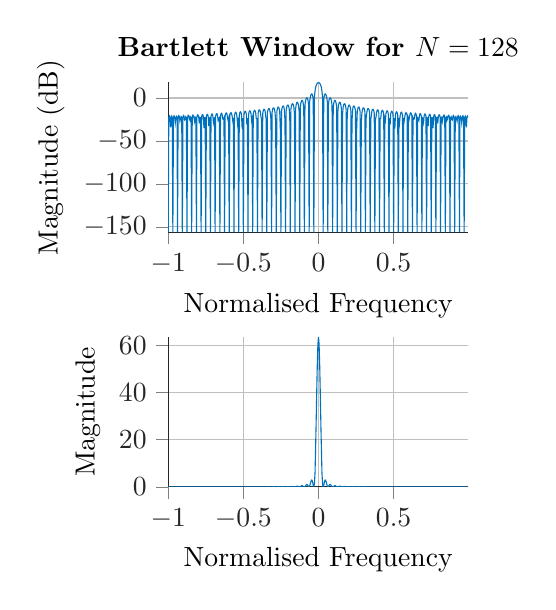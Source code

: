 % This file was created by matlab2tikz v0.4.7 (commit de21168db67fef7dc08f495c8f484b09a07aa02e) running on MATLAB 8.4.
% Copyright (c) 2008--2014, Nico Schlömer <nico.schloemer@gmail.com>
% All rights reserved.
% Minimal pgfplots version: 1.3
% 
% The latest updates can be retrieved from
%   http://www.mathworks.com/matlabcentral/fileexchange/22022-matlab2tikz
% where you can also make suggestions and rate matlab2tikz.
% 
%
% defining custom colors
\definecolor{mycolor1}{rgb}{0.0,0.447,0.741}%
%
\begin{tikzpicture}

\begin{axis}[%
width=1.5in,
height=0.75in,
scale only axis,
every outer x axis line/.append style={white!15!black},
every x tick label/.append style={font=\color{white!15!black}},
xmin=-1,
xmax=0.996,
xlabel={Normalised Frequency},
xmajorgrids,
every outer y axis line/.append style={white!15!black},
every y tick label/.append style={font=\color{white!15!black}},
tick align = outside,
ymin=-156.536,
ymax=18.027,
ylabel={Magnitude (dB)},
ymajorgrids,
name=plot1,
title style={font=\bfseries},
title={Bartlett Window for $N=128$},
axis x line*=bottom,
axis y line*=left
]
\addplot [color=mycolor1,solid,forget plot]
  table[row sep=crcr]{-1	-156.536\\
-0.996	-22.532\\
-0.992	-20.985\\
-0.988	-22.354\\
-0.984	-34.126\\
-0.98	-22.875\\
-0.977	-21.198\\
-0.973	-22.617\\
-0.969	-156.536\\
-0.965	-22.438\\
-0.961	-20.771\\
-0.957	-21.877\\
-0.953	-29.337\\
-0.949	-23.461\\
-0.945	-21.413\\
-0.941	-22.694\\
-0.938	-156.536\\
-0.934	-22.335\\
-0.93	-20.555\\
-0.926	-21.432\\
-0.922	-27.084\\
-0.918	-24.136\\
-0.914	-21.632\\
-0.91	-22.763\\
-0.906	-156.536\\
-0.902	-22.222\\
-0.898	-20.335\\
-0.895	-21.011\\
-0.891	-25.57\\
-0.887	-24.947\\
-0.883	-21.859\\
-0.879	-22.825\\
-0.875	-156.536\\
-0.871	-22.099\\
-0.867	-20.109\\
-0.863	-20.605\\
-0.859	-24.408\\
-0.855	-25.973\\
-0.852	-22.096\\
-0.848	-22.88\\
-0.844	-156.536\\
-0.84	-21.965\\
-0.836	-19.876\\
-0.832	-20.21\\
-0.828	-23.447\\
-0.824	-27.38\\
-0.82	-22.35\\
-0.816	-22.929\\
-0.812	-156.536\\
-0.809	-21.819\\
-0.805	-19.635\\
-0.801	-19.82\\
-0.797	-22.613\\
-0.793	-29.615\\
-0.789	-22.626\\
-0.785	-22.973\\
-0.781	-156.536\\
-0.777	-21.661\\
-0.773	-19.384\\
-0.77	-19.432\\
-0.766	-21.864\\
-0.762	-35.099\\
-0.758	-22.934\\
-0.754	-23.012\\
-0.75	-156.536\\
-0.746	-21.489\\
-0.742	-19.122\\
-0.738	-19.043\\
-0.734	-21.172\\
-0.73	-32.701\\
-0.727	-23.285\\
-0.723	-23.048\\
-0.719	-156.536\\
-0.715	-21.304\\
-0.711	-18.848\\
-0.707	-18.648\\
-0.703	-20.519\\
-0.699	-28.35\\
-0.695	-23.697\\
-0.691	-23.08\\
-0.688	-156.536\\
-0.684	-21.103\\
-0.68	-18.559\\
-0.676	-18.247\\
-0.672	-19.891\\
-0.668	-26.043\\
-0.664	-24.2\\
-0.66	-23.112\\
-0.656	-156.536\\
-0.652	-20.885\\
-0.648	-18.254\\
-0.645	-17.834\\
-0.641	-19.28\\
-0.637	-24.393\\
-0.633	-24.838\\
-0.629	-23.145\\
-0.625	-156.536\\
-0.621	-20.65\\
-0.617	-17.932\\
-0.613	-17.409\\
-0.609	-18.676\\
-0.605	-23.061\\
-0.602	-25.697\\
-0.598	-23.181\\
-0.594	-156.536\\
-0.59	-20.395\\
-0.586	-17.589\\
-0.582	-16.967\\
-0.578	-18.072\\
-0.574	-21.908\\
-0.57	-26.96\\
-0.566	-23.223\\
-0.562	-156.536\\
-0.559	-20.118\\
-0.555	-17.224\\
-0.551	-16.505\\
-0.547	-17.462\\
-0.543	-20.865\\
-0.539	-29.148\\
-0.535	-23.277\\
-0.531	-156.536\\
-0.527	-19.818\\
-0.523	-16.834\\
-0.52	-16.021\\
-0.516	-16.84\\
-0.512	-19.888\\
-0.508	-35.739\\
-0.504	-23.35\\
-0.5	-156.536\\
-0.496	-19.49\\
-0.492	-16.415\\
-0.488	-15.51\\
-0.484	-16.2\\
-0.48	-18.95\\
-0.477	-30.531\\
-0.473	-23.451\\
-0.469	-156.536\\
-0.465	-19.133\\
-0.461	-15.964\\
-0.457	-14.967\\
-0.453	-15.536\\
-0.449	-18.029\\
-0.445	-26.374\\
-0.441	-23.596\\
-0.438	-156.536\\
-0.434	-18.741\\
-0.43	-15.475\\
-0.426	-14.388\\
-0.422	-14.841\\
-0.418	-17.109\\
-0.414	-23.886\\
-0.41	-23.811\\
-0.406	-156.536\\
-0.402	-18.31\\
-0.398	-14.943\\
-0.395	-13.765\\
-0.391	-14.108\\
-0.387	-16.176\\
-0.383	-21.96\\
-0.379	-24.139\\
-0.375	-156.536\\
-0.371	-17.833\\
-0.367	-14.361\\
-0.363	-13.091\\
-0.359	-13.327\\
-0.355	-15.214\\
-0.352	-20.292\\
-0.348	-24.667\\
-0.344	-156.536\\
-0.34	-17.302\\
-0.336	-13.719\\
-0.332	-12.356\\
-0.328	-12.487\\
-0.324	-14.208\\
-0.32	-18.749\\
-0.316	-25.591\\
-0.312	-156.536\\
-0.309	-16.707\\
-0.305	-13.006\\
-0.301	-11.547\\
-0.297	-11.575\\
-0.293	-13.141\\
-0.289	-17.252\\
-0.285	-27.512\\
-0.281	-156.536\\
-0.277	-16.032\\
-0.273	-12.205\\
-0.27	-10.647\\
-0.266	-10.572\\
-0.262	-11.991\\
-0.258	-15.745\\
-0.254	-36.105\\
-0.25	-156.536\\
-0.246	-15.258\\
-0.242	-11.294\\
-0.238	-9.633\\
-0.234	-9.452\\
-0.23	-10.732\\
-0.227	-14.18\\
-0.223	-26.568\\
-0.219	-156.536\\
-0.215	-14.357\\
-0.211	-10.243\\
-0.207	-8.471\\
-0.203	-8.182\\
-0.199	-9.323\\
-0.195	-12.501\\
-0.191	-21.996\\
-0.188	-156.536\\
-0.184	-13.287\\
-0.18	-9.005\\
-0.176	-7.112\\
-0.172	-6.709\\
-0.168	-7.71\\
-0.164	-10.639\\
-0.16	-18.639\\
-0.156	-156.536\\
-0.152	-11.981\\
-0.148	-7.506\\
-0.145	-5.478\\
-0.141	-4.947\\
-0.137	-5.8\\
-0.133	-8.49\\
-0.129	-15.502\\
-0.125	-156.536\\
-0.121	-10.324\\
-0.117	-5.621\\
-0.113	-3.432\\
-0.109	-2.75\\
-0.105	-3.432\\
-0.102	-5.876\\
-0.098	-12.134\\
-0.094	-156.536\\
-0.09	-8.097\\
-0.086	-3.104\\
-0.082	-0.702\\
-0.078	0.183\\
-0.074	-0.274\\
-0.07	-2.42\\
-0.066	-8.011\\
-0.062	-156.536\\
-0.059	-4.783\\
-0.055	0.635\\
-0.051	3.385\\
-0.047	4.627\\
-0.043	4.572\\
-0.039	2.926\\
-0.035	-1.838\\
-0.031	-156.536\\
-0.027	1.397\\
-0.023	7.797\\
-0.02	11.602\\
-0.016	14.173\\
-0.012	15.951\\
-0.008	17.13\\
-0.004	17.807\\
0	18.027\\
0.004	17.807\\
0.008	17.13\\
0.012	15.951\\
0.016	14.173\\
0.02	11.602\\
0.023	7.797\\
0.027	1.397\\
0.031	-156.536\\
0.035	-1.838\\
0.039	2.926\\
0.043	4.572\\
0.047	4.627\\
0.051	3.385\\
0.055	0.635\\
0.059	-4.783\\
0.062	-156.536\\
0.066	-8.011\\
0.07	-2.42\\
0.074	-0.274\\
0.078	0.183\\
0.082	-0.702\\
0.086	-3.104\\
0.09	-8.097\\
0.094	-156.536\\
0.098	-12.134\\
0.102	-5.876\\
0.105	-3.432\\
0.109	-2.75\\
0.113	-3.432\\
0.117	-5.621\\
0.121	-10.324\\
0.125	-156.536\\
0.129	-15.502\\
0.133	-8.49\\
0.137	-5.8\\
0.141	-4.947\\
0.145	-5.478\\
0.148	-7.506\\
0.152	-11.981\\
0.156	-156.536\\
0.16	-18.639\\
0.164	-10.639\\
0.168	-7.71\\
0.172	-6.709\\
0.176	-7.112\\
0.18	-9.005\\
0.184	-13.287\\
0.188	-156.536\\
0.191	-21.996\\
0.195	-12.501\\
0.199	-9.323\\
0.203	-8.182\\
0.207	-8.471\\
0.211	-10.243\\
0.215	-14.357\\
0.219	-156.536\\
0.223	-26.568\\
0.227	-14.18\\
0.23	-10.732\\
0.234	-9.452\\
0.238	-9.633\\
0.242	-11.294\\
0.246	-15.258\\
0.25	-156.536\\
0.254	-36.105\\
0.258	-15.745\\
0.262	-11.991\\
0.266	-10.572\\
0.27	-10.647\\
0.273	-12.205\\
0.277	-16.032\\
0.281	-156.536\\
0.285	-27.512\\
0.289	-17.252\\
0.293	-13.141\\
0.297	-11.575\\
0.301	-11.547\\
0.305	-13.006\\
0.309	-16.707\\
0.312	-156.536\\
0.316	-25.591\\
0.32	-18.749\\
0.324	-14.208\\
0.328	-12.487\\
0.332	-12.356\\
0.336	-13.719\\
0.34	-17.302\\
0.344	-156.536\\
0.348	-24.667\\
0.352	-20.292\\
0.355	-15.214\\
0.359	-13.327\\
0.363	-13.091\\
0.367	-14.361\\
0.371	-17.833\\
0.375	-156.536\\
0.379	-24.139\\
0.383	-21.96\\
0.387	-16.176\\
0.391	-14.108\\
0.395	-13.765\\
0.398	-14.943\\
0.402	-18.31\\
0.406	-156.536\\
0.41	-23.811\\
0.414	-23.886\\
0.418	-17.109\\
0.422	-14.841\\
0.426	-14.388\\
0.43	-15.475\\
0.434	-18.741\\
0.438	-156.536\\
0.441	-23.596\\
0.445	-26.374\\
0.449	-18.029\\
0.453	-15.536\\
0.457	-14.967\\
0.461	-15.964\\
0.465	-19.133\\
0.469	-156.536\\
0.473	-23.451\\
0.477	-30.531\\
0.48	-18.95\\
0.484	-16.2\\
0.488	-15.51\\
0.492	-16.415\\
0.496	-19.49\\
0.5	-156.536\\
0.504	-23.35\\
0.508	-35.739\\
0.512	-19.888\\
0.516	-16.84\\
0.52	-16.021\\
0.523	-16.834\\
0.527	-19.818\\
0.531	-156.536\\
0.535	-23.277\\
0.539	-29.148\\
0.543	-20.865\\
0.547	-17.462\\
0.551	-16.505\\
0.555	-17.224\\
0.559	-20.118\\
0.562	-156.536\\
0.566	-23.223\\
0.57	-26.96\\
0.574	-21.908\\
0.578	-18.072\\
0.582	-16.967\\
0.586	-17.589\\
0.59	-20.395\\
0.594	-156.536\\
0.598	-23.181\\
0.602	-25.697\\
0.605	-23.061\\
0.609	-18.676\\
0.613	-17.409\\
0.617	-17.932\\
0.621	-20.65\\
0.625	-156.536\\
0.629	-23.145\\
0.633	-24.838\\
0.637	-24.393\\
0.641	-19.28\\
0.645	-17.834\\
0.648	-18.254\\
0.652	-20.885\\
0.656	-156.536\\
0.66	-23.112\\
0.664	-24.2\\
0.668	-26.043\\
0.672	-19.891\\
0.676	-18.247\\
0.68	-18.559\\
0.684	-21.103\\
0.688	-156.536\\
0.691	-23.08\\
0.695	-23.697\\
0.699	-28.35\\
0.703	-20.519\\
0.707	-18.648\\
0.711	-18.848\\
0.715	-21.304\\
0.719	-156.536\\
0.723	-23.048\\
0.727	-23.285\\
0.73	-32.701\\
0.734	-21.172\\
0.738	-19.043\\
0.742	-19.122\\
0.746	-21.489\\
0.75	-156.536\\
0.754	-23.012\\
0.758	-22.934\\
0.762	-35.099\\
0.766	-21.864\\
0.77	-19.432\\
0.773	-19.384\\
0.777	-21.661\\
0.781	-156.536\\
0.785	-22.973\\
0.789	-22.626\\
0.793	-29.615\\
0.797	-22.613\\
0.801	-19.82\\
0.805	-19.635\\
0.809	-21.819\\
0.812	-156.536\\
0.816	-22.929\\
0.82	-22.35\\
0.824	-27.38\\
0.828	-23.447\\
0.832	-20.21\\
0.836	-19.876\\
0.84	-21.965\\
0.844	-156.536\\
0.848	-22.88\\
0.852	-22.096\\
0.855	-25.973\\
0.859	-24.408\\
0.863	-20.605\\
0.867	-20.109\\
0.871	-22.099\\
0.875	-156.536\\
0.879	-22.825\\
0.883	-21.859\\
0.887	-24.947\\
0.891	-25.57\\
0.895	-21.011\\
0.898	-20.335\\
0.902	-22.222\\
0.906	-156.536\\
0.91	-22.763\\
0.914	-21.632\\
0.918	-24.136\\
0.922	-27.084\\
0.926	-21.432\\
0.93	-20.555\\
0.934	-22.335\\
0.938	-156.536\\
0.941	-22.694\\
0.945	-21.413\\
0.949	-23.461\\
0.953	-29.337\\
0.957	-21.877\\
0.961	-20.771\\
0.965	-22.438\\
0.969	-156.536\\
0.973	-22.617\\
0.977	-21.198\\
0.98	-22.875\\
0.984	-34.126\\
0.988	-22.354\\
0.992	-20.985\\
0.996	-22.532\\
};
\end{axis}

\begin{axis}[%
width=1.5in,
height=0.75in,
scale only axis,
every outer x axis line/.append style={white!15!black},
every x tick label/.append style={font=\color{white!15!black}},
xmin=-1,
xmax=0.996,
xlabel={Normalised Frequency},
xmajorgrids,
every outer y axis line/.append style={white!15!black},
every y tick label/.append style={font=\color{white!15!black}},
tick align = outside,
ymin=0,
ymax=63.496,
ylabel={Magnitude},
ymajorgrids,
at=(plot1.below south west),
anchor=above north west,
axis x line*=bottom,
axis y line*=left
]
\addplot [color=mycolor1,solid,forget plot]
  table[row sep=crcr]{-1	0\\
-0.996	0.006\\
-0.992	0.008\\
-0.988	0.006\\
-0.984	0.0\\
-0.98	0.005\\
-0.977	0.008\\
-0.973	0.005\\
-0.969	0\\
-0.965	0.006\\
-0.961	0.008\\
-0.957	0.006\\
-0.953	0.001\\
-0.949	0.005\\
-0.945	0.007\\
-0.941	0.005\\
-0.938	0\\
-0.934	0.006\\
-0.93	0.009\\
-0.926	0.007\\
-0.922	0.002\\
-0.918	0.004\\
-0.914	0.007\\
-0.91	0.005\\
-0.906	0\\
-0.902	0.006\\
-0.898	0.009\\
-0.895	0.008\\
-0.891	0.003\\
-0.887	0.003\\
-0.883	0.007\\
-0.879	0.005\\
-0.875	0\\
-0.871	0.006\\
-0.867	0.01\\
-0.863	0.009\\
-0.859	0.004\\
-0.855	0.003\\
-0.852	0.006\\
-0.848	0.005\\
-0.844	0\\
-0.84	0.006\\
-0.836	0.01\\
-0.832	0.01\\
-0.828	0.005\\
-0.824	0.002\\
-0.82	0.006\\
-0.816	0.005\\
-0.812	0\\
-0.809	0.007\\
-0.805	0.011\\
-0.801	0.01\\
-0.797	0.005\\
-0.793	0.001\\
-0.789	0.005\\
-0.785	0.005\\
-0.781	0\\
-0.777	0.007\\
-0.773	0.012\\
-0.77	0.011\\
-0.766	0.007\\
-0.762	0.0\\
-0.758	0.005\\
-0.754	0.005\\
-0.75	0\\
-0.746	0.007\\
-0.742	0.012\\
-0.738	0.012\\
-0.734	0.008\\
-0.73	0.001\\
-0.727	0.005\\
-0.723	0.005\\
-0.719	0\\
-0.715	0.007\\
-0.711	0.013\\
-0.707	0.014\\
-0.703	0.009\\
-0.699	0.001\\
-0.695	0.004\\
-0.691	0.005\\
-0.688	0\\
-0.684	0.008\\
-0.68	0.014\\
-0.676	0.015\\
-0.672	0.01\\
-0.668	0.002\\
-0.664	0.004\\
-0.66	0.005\\
-0.656	0\\
-0.652	0.008\\
-0.648	0.015\\
-0.645	0.016\\
-0.641	0.012\\
-0.637	0.004\\
-0.633	0.003\\
-0.629	0.005\\
-0.625	0\\
-0.621	0.009\\
-0.617	0.016\\
-0.613	0.018\\
-0.609	0.014\\
-0.605	0.005\\
-0.602	0.003\\
-0.598	0.005\\
-0.594	0\\
-0.59	0.009\\
-0.586	0.017\\
-0.582	0.02\\
-0.578	0.016\\
-0.574	0.006\\
-0.57	0.002\\
-0.566	0.005\\
-0.562	0\\
-0.559	0.01\\
-0.555	0.019\\
-0.551	0.022\\
-0.547	0.018\\
-0.543	0.008\\
-0.539	0.001\\
-0.535	0.005\\
-0.531	0\\
-0.527	0.01\\
-0.523	0.021\\
-0.52	0.025\\
-0.516	0.021\\
-0.512	0.01\\
-0.508	0.0\\
-0.504	0.005\\
-0.5	0\\
-0.496	0.011\\
-0.492	0.023\\
-0.488	0.028\\
-0.484	0.024\\
-0.48	0.013\\
-0.477	0.001\\
-0.473	0.005\\
-0.469	0\\
-0.465	0.012\\
-0.461	0.025\\
-0.457	0.032\\
-0.453	0.028\\
-0.449	0.016\\
-0.445	0.002\\
-0.441	0.004\\
-0.438	0\\
-0.434	0.013\\
-0.43	0.028\\
-0.426	0.036\\
-0.422	0.033\\
-0.418	0.019\\
-0.414	0.004\\
-0.41	0.004\\
-0.406	0\\
-0.402	0.015\\
-0.398	0.032\\
-0.395	0.042\\
-0.391	0.039\\
-0.387	0.024\\
-0.383	0.006\\
-0.379	0.004\\
-0.375	0\\
-0.371	0.016\\
-0.367	0.037\\
-0.363	0.049\\
-0.359	0.046\\
-0.355	0.03\\
-0.352	0.009\\
-0.348	0.003\\
-0.344	0\\
-0.34	0.019\\
-0.336	0.042\\
-0.332	0.058\\
-0.328	0.056\\
-0.324	0.038\\
-0.32	0.013\\
-0.316	0.003\\
-0.312	0\\
-0.309	0.021\\
-0.305	0.05\\
-0.301	0.07\\
-0.297	0.07\\
-0.293	0.049\\
-0.289	0.019\\
-0.285	0.002\\
-0.281	0\\
-0.277	0.025\\
-0.273	0.06\\
-0.27	0.086\\
-0.266	0.088\\
-0.262	0.063\\
-0.258	0.027\\
-0.254	0.0\\
-0.25	0\\
-0.246	0.03\\
-0.242	0.074\\
-0.238	0.109\\
-0.234	0.113\\
-0.23	0.084\\
-0.227	0.038\\
-0.223	0.002\\
-0.219	0\\
-0.215	0.037\\
-0.211	0.095\\
-0.207	0.142\\
-0.203	0.152\\
-0.199	0.117\\
-0.195	0.056\\
-0.191	0.006\\
-0.188	0\\
-0.184	0.047\\
-0.18	0.126\\
-0.176	0.194\\
-0.172	0.213\\
-0.168	0.169\\
-0.164	0.086\\
-0.16	0.014\\
-0.156	0\\
-0.152	0.063\\
-0.148	0.178\\
-0.145	0.283\\
-0.141	0.32\\
-0.137	0.263\\
-0.133	0.142\\
-0.129	0.028\\
-0.125	0\\
-0.121	0.093\\
-0.117	0.274\\
-0.113	0.454\\
-0.109	0.531\\
-0.105	0.454\\
-0.102	0.258\\
-0.098	0.061\\
-0.094	0\\
-0.09	0.155\\
-0.086	0.489\\
-0.082	0.851\\
-0.078	1.043\\
-0.074	0.939\\
-0.07	0.573\\
-0.066	0.158\\
-0.062	0\\
-0.059	0.332\\
-0.055	1.157\\
-0.051	2.18\\
-0.047	2.902\\
-0.043	2.866\\
-0.039	1.962\\
-0.035	0.655\\
-0.031	0\\
-0.027	1.379\\
-0.023	6.022\\
-0.02	14.46\\
-0.016	26.14\\
-0.012	39.365\\
-0.008	51.642\\
-0.004	60.348\\
0	63.496\\
0.004	60.348\\
0.008	51.642\\
0.012	39.365\\
0.016	26.14\\
0.02	14.46\\
0.023	6.022\\
0.027	1.379\\
0.031	0\\
0.035	0.655\\
0.039	1.962\\
0.043	2.866\\
0.047	2.902\\
0.051	2.18\\
0.055	1.157\\
0.059	0.332\\
0.062	0\\
0.066	0.158\\
0.07	0.573\\
0.074	0.939\\
0.078	1.043\\
0.082	0.851\\
0.086	0.489\\
0.09	0.155\\
0.094	0\\
0.098	0.061\\
0.102	0.258\\
0.105	0.454\\
0.109	0.531\\
0.113	0.454\\
0.117	0.274\\
0.121	0.093\\
0.125	0\\
0.129	0.028\\
0.133	0.142\\
0.137	0.263\\
0.141	0.32\\
0.145	0.283\\
0.148	0.178\\
0.152	0.063\\
0.156	0\\
0.16	0.014\\
0.164	0.086\\
0.168	0.169\\
0.172	0.213\\
0.176	0.194\\
0.18	0.126\\
0.184	0.047\\
0.188	0\\
0.191	0.006\\
0.195	0.056\\
0.199	0.117\\
0.203	0.152\\
0.207	0.142\\
0.211	0.095\\
0.215	0.037\\
0.219	0\\
0.223	0.002\\
0.227	0.038\\
0.23	0.084\\
0.234	0.113\\
0.238	0.109\\
0.242	0.074\\
0.246	0.03\\
0.25	0\\
0.254	0.0\\
0.258	0.027\\
0.262	0.063\\
0.266	0.088\\
0.27	0.086\\
0.273	0.06\\
0.277	0.025\\
0.281	0\\
0.285	0.002\\
0.289	0.019\\
0.293	0.049\\
0.297	0.07\\
0.301	0.07\\
0.305	0.05\\
0.309	0.021\\
0.312	0\\
0.316	0.003\\
0.32	0.013\\
0.324	0.038\\
0.328	0.056\\
0.332	0.058\\
0.336	0.042\\
0.34	0.019\\
0.344	0\\
0.348	0.003\\
0.352	0.009\\
0.355	0.03\\
0.359	0.046\\
0.363	0.049\\
0.367	0.037\\
0.371	0.016\\
0.375	0\\
0.379	0.004\\
0.383	0.006\\
0.387	0.024\\
0.391	0.039\\
0.395	0.042\\
0.398	0.032\\
0.402	0.015\\
0.406	0\\
0.41	0.004\\
0.414	0.004\\
0.418	0.019\\
0.422	0.033\\
0.426	0.036\\
0.43	0.028\\
0.434	0.013\\
0.438	0\\
0.441	0.004\\
0.445	0.002\\
0.449	0.016\\
0.453	0.028\\
0.457	0.032\\
0.461	0.025\\
0.465	0.012\\
0.469	0\\
0.473	0.005\\
0.477	0.001\\
0.48	0.013\\
0.484	0.024\\
0.488	0.028\\
0.492	0.023\\
0.496	0.011\\
0.5	0\\
0.504	0.005\\
0.508	0.0\\
0.512	0.01\\
0.516	0.021\\
0.52	0.025\\
0.523	0.021\\
0.527	0.01\\
0.531	0\\
0.535	0.005\\
0.539	0.001\\
0.543	0.008\\
0.547	0.018\\
0.551	0.022\\
0.555	0.019\\
0.559	0.01\\
0.562	0\\
0.566	0.005\\
0.57	0.002\\
0.574	0.006\\
0.578	0.016\\
0.582	0.02\\
0.586	0.017\\
0.59	0.009\\
0.594	0\\
0.598	0.005\\
0.602	0.003\\
0.605	0.005\\
0.609	0.014\\
0.613	0.018\\
0.617	0.016\\
0.621	0.009\\
0.625	0\\
0.629	0.005\\
0.633	0.003\\
0.637	0.004\\
0.641	0.012\\
0.645	0.016\\
0.648	0.015\\
0.652	0.008\\
0.656	0\\
0.66	0.005\\
0.664	0.004\\
0.668	0.002\\
0.672	0.01\\
0.676	0.015\\
0.68	0.014\\
0.684	0.008\\
0.688	0\\
0.691	0.005\\
0.695	0.004\\
0.699	0.001\\
0.703	0.009\\
0.707	0.014\\
0.711	0.013\\
0.715	0.007\\
0.719	0\\
0.723	0.005\\
0.727	0.005\\
0.73	0.001\\
0.734	0.008\\
0.738	0.012\\
0.742	0.012\\
0.746	0.007\\
0.75	0\\
0.754	0.005\\
0.758	0.005\\
0.762	0.0\\
0.766	0.007\\
0.77	0.011\\
0.773	0.012\\
0.777	0.007\\
0.781	0\\
0.785	0.005\\
0.789	0.005\\
0.793	0.001\\
0.797	0.005\\
0.801	0.01\\
0.805	0.011\\
0.809	0.007\\
0.812	0\\
0.816	0.005\\
0.82	0.006\\
0.824	0.002\\
0.828	0.005\\
0.832	0.01\\
0.836	0.01\\
0.84	0.006\\
0.844	0\\
0.848	0.005\\
0.852	0.006\\
0.855	0.003\\
0.859	0.004\\
0.863	0.009\\
0.867	0.01\\
0.871	0.006\\
0.875	0\\
0.879	0.005\\
0.883	0.007\\
0.887	0.003\\
0.891	0.003\\
0.895	0.008\\
0.898	0.009\\
0.902	0.006\\
0.906	0\\
0.91	0.005\\
0.914	0.007\\
0.918	0.004\\
0.922	0.002\\
0.926	0.007\\
0.93	0.009\\
0.934	0.006\\
0.938	0\\
0.941	0.005\\
0.945	0.007\\
0.949	0.005\\
0.953	0.001\\
0.957	0.006\\
0.961	0.008\\
0.965	0.006\\
0.969	0\\
0.973	0.005\\
0.977	0.008\\
0.98	0.005\\
0.984	0.0\\
0.988	0.006\\
0.992	0.008\\
0.996	0.006\\
};
\end{axis}
\end{tikzpicture}%